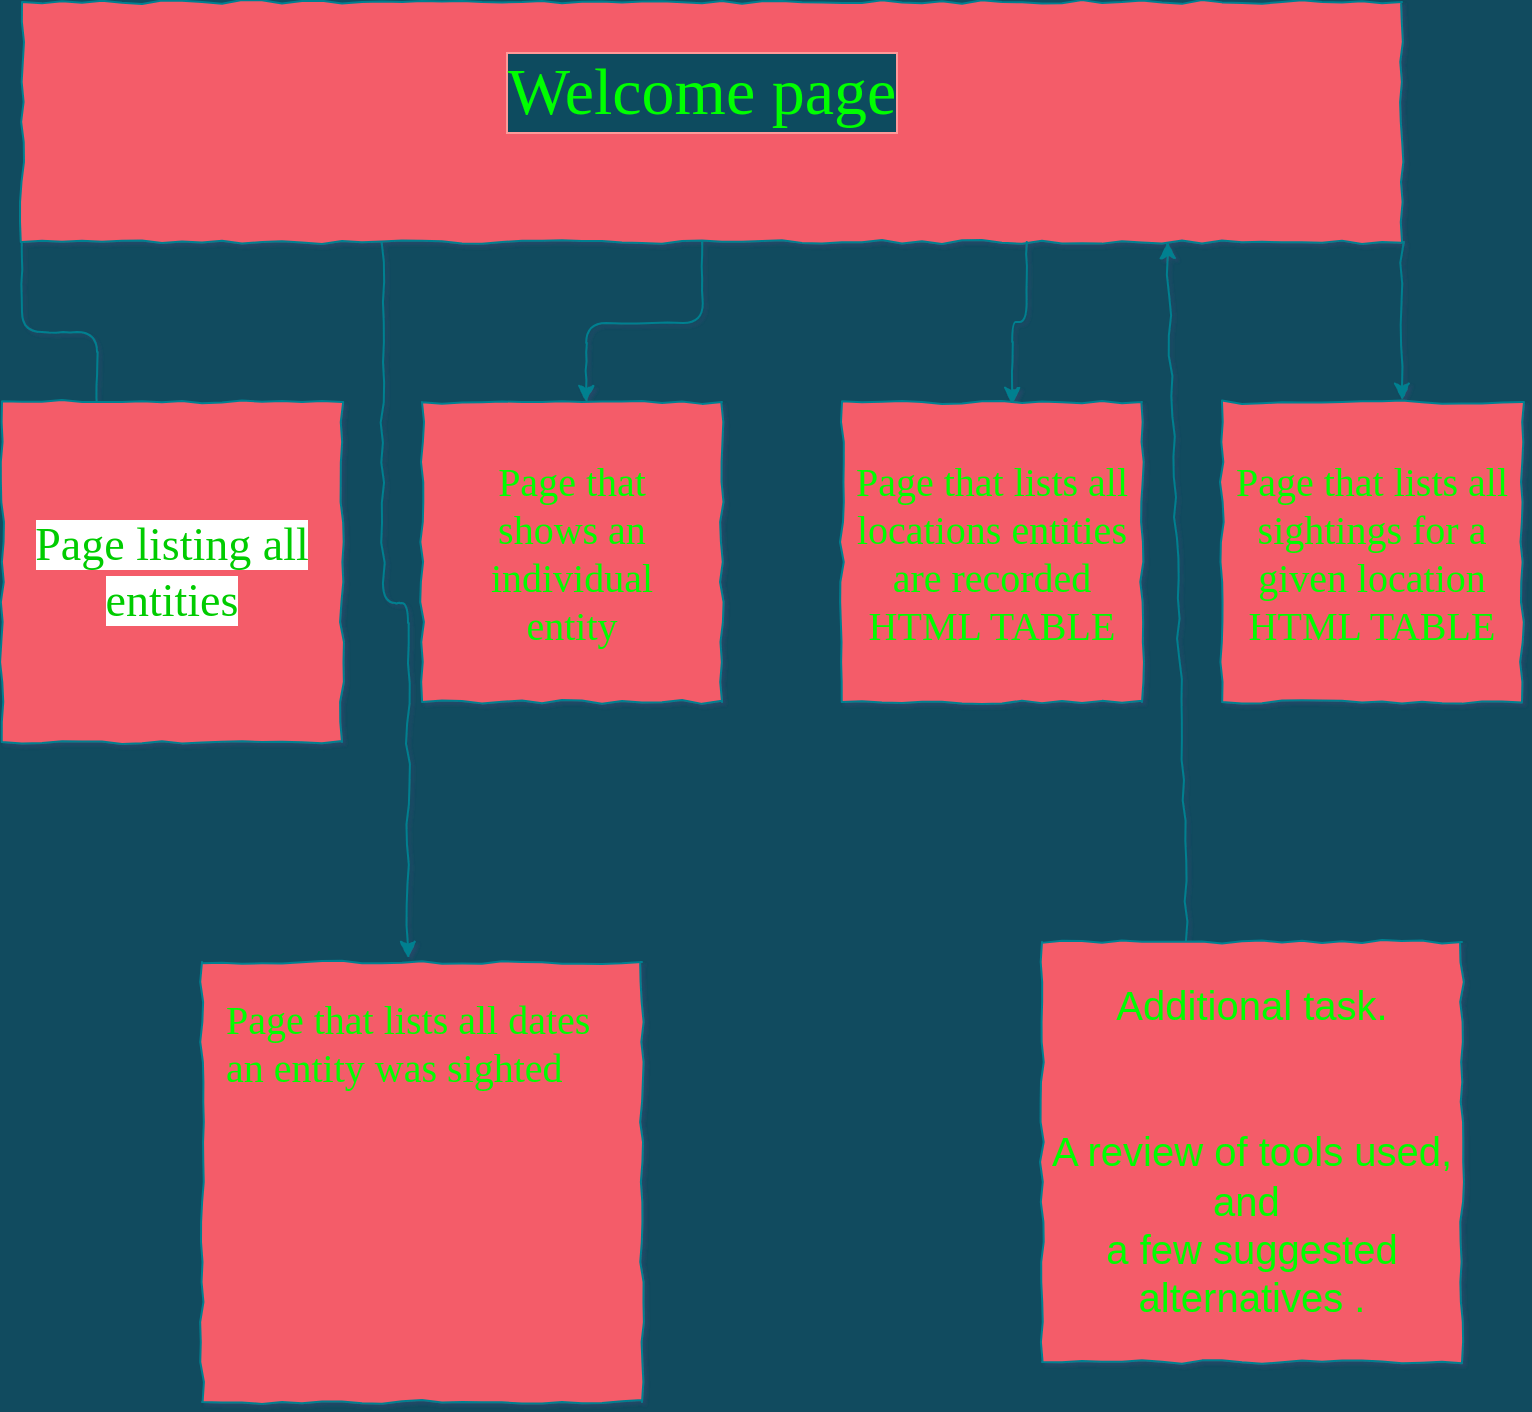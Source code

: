 <mxfile version="13.6.2" type="device"><diagram id="GEMetE6D3vrDahuX2tM9" name="Page-1"><mxGraphModel dx="1182" dy="826" grid="1" gridSize="10" guides="1" tooltips="1" connect="1" arrows="1" fold="1" page="1" pageScale="1" pageWidth="827" pageHeight="1169" background="#114B5F" math="0" shadow="1"><root><object label="" id="0"><mxCell/></object><mxCell id="1" parent="0"/><mxCell id="cf-IldIkhaYHItjPnDfv-11" style="edgeStyle=orthogonalEdgeStyle;orthogonalLoop=1;jettySize=auto;html=1;exitX=1;exitY=1;exitDx=0;exitDy=0;entryX=0.6;entryY=-0.007;entryDx=0;entryDy=0;entryPerimeter=0;fontFamily=Verdana;fontSize=14;strokeColor=#028090;fontColor=#E4FDE1;shadow=0;labelBackgroundColor=#114B5F;comic=1;" parent="1" source="qt9FUN0fBFprkS3T1dJH-1" target="qt9FUN0fBFprkS3T1dJH-5" edge="1"><mxGeometry relative="1" as="geometry"/></mxCell><mxCell id="cf-IldIkhaYHItjPnDfv-12" style="edgeStyle=orthogonalEdgeStyle;orthogonalLoop=1;jettySize=auto;html=1;exitX=0;exitY=1;exitDx=0;exitDy=0;entryX=0.25;entryY=0;entryDx=0;entryDy=0;fontFamily=Verdana;fontSize=14;strokeColor=#028090;fontColor=#E4FDE1;shadow=0;labelBackgroundColor=#114B5F;comic=1;" parent="1" source="qt9FUN0fBFprkS3T1dJH-1" target="cf-IldIkhaYHItjPnDfv-3" edge="1"><mxGeometry relative="1" as="geometry"/></mxCell><mxCell id="qt9FUN0fBFprkS3T1dJH-1" value="" style="whiteSpace=wrap;html=1;fontFamily=Verdana;fontSize=14;fillColor=#F45B69;strokeColor=#028090;fontColor=#E4FDE1;shadow=0;comic=1;" parent="1" vertex="1"><mxGeometry x="50" y="10" width="690" height="120" as="geometry"/></mxCell><mxCell id="qt9FUN0fBFprkS3T1dJH-2" value="" style="whiteSpace=wrap;html=1;aspect=fixed;fontFamily=Verdana;fontSize=14;fillColor=#F45B69;strokeColor=#028090;fontColor=#E4FDE1;shadow=0;comic=1;" parent="1" vertex="1"><mxGeometry x="40" y="210" width="170" height="170" as="geometry"/></mxCell><mxCell id="qt9FUN0fBFprkS3T1dJH-3" value="" style="whiteSpace=wrap;html=1;aspect=fixed;fontFamily=Verdana;fontSize=14;fillColor=#F45B69;strokeColor=#028090;fontColor=#E4FDE1;shadow=0;comic=1;" parent="1" vertex="1"><mxGeometry x="250" y="210" width="150" height="150" as="geometry"/></mxCell><mxCell id="qt9FUN0fBFprkS3T1dJH-4" value="" style="whiteSpace=wrap;html=1;aspect=fixed;fontFamily=Verdana;fontSize=14;fillColor=#F45B69;strokeColor=#028090;fontColor=#E4FDE1;shadow=0;comic=1;" parent="1" vertex="1"><mxGeometry x="460" y="210" width="150" height="150" as="geometry"/></mxCell><mxCell id="qt9FUN0fBFprkS3T1dJH-5" value="" style="whiteSpace=wrap;html=1;aspect=fixed;fontFamily=Verdana;fontSize=14;fillColor=#F45B69;strokeColor=#028090;fontColor=#E4FDE1;shadow=0;comic=1;" parent="1" vertex="1"><mxGeometry x="650" y="210" width="150" height="150" as="geometry"/></mxCell><mxCell id="cf-IldIkhaYHItjPnDfv-13" style="edgeStyle=orthogonalEdgeStyle;orthogonalLoop=1;jettySize=auto;html=1;entryX=0.547;entryY=0;entryDx=0;entryDy=0;entryPerimeter=0;fontFamily=Verdana;fontSize=14;strokeColor=#028090;fontColor=#E4FDE1;shadow=0;labelBackgroundColor=#114B5F;comic=1;" parent="1" target="qt9FUN0fBFprkS3T1dJH-3" edge="1"><mxGeometry relative="1" as="geometry"><mxPoint x="390" y="130" as="sourcePoint"/></mxGeometry></mxCell><mxCell id="cf-IldIkhaYHItjPnDfv-14" style="edgeStyle=orthogonalEdgeStyle;orthogonalLoop=1;jettySize=auto;html=1;exitX=0.728;exitY=1;exitDx=0;exitDy=0;entryX=0.567;entryY=0.007;entryDx=0;entryDy=0;entryPerimeter=0;fontFamily=Verdana;fontSize=14;strokeColor=#028090;fontColor=#E4FDE1;exitPerimeter=0;shadow=0;labelBackgroundColor=#114B5F;comic=1;" parent="1" source="qt9FUN0fBFprkS3T1dJH-1" target="qt9FUN0fBFprkS3T1dJH-4" edge="1"><mxGeometry relative="1" as="geometry"/></mxCell><mxCell id="cf-IldIkhaYHItjPnDfv-15" style="edgeStyle=orthogonalEdgeStyle;orthogonalLoop=1;jettySize=auto;html=1;entryX=0.468;entryY=-0.009;entryDx=0;entryDy=0;entryPerimeter=0;fontFamily=Verdana;fontSize=14;strokeColor=#028090;fontColor=#E4FDE1;shadow=0;labelBackgroundColor=#114B5F;comic=1;" parent="1" target="cf-IldIkhaYHItjPnDfv-7" edge="1"><mxGeometry relative="1" as="geometry"><mxPoint x="230" y="130" as="sourcePoint"/></mxGeometry></mxCell><mxCell id="cf-IldIkhaYHItjPnDfv-2" value="&lt;font style=&quot;font-size: 33px&quot; color=&quot;#00ff00&quot;&gt;Welcome page&lt;/font&gt;" style="text;html=1;strokeColor=none;fillColor=none;align=center;verticalAlign=middle;whiteSpace=wrap;fontFamily=Verdana;fontSize=33;labelBorderColor=#FF9999;fontColor=#E4FDE1;shadow=0;labelBackgroundColor=#114B5F;comic=1;" parent="1" vertex="1"><mxGeometry x="70" y="20" width="640" height="70" as="geometry"/></mxCell><mxCell id="cf-IldIkhaYHItjPnDfv-3" value="&lt;font style=&quot;font-size: 23px ; background-color: rgb(255 , 255 , 255)&quot;&gt;Page listing all entities&lt;/font&gt;" style="text;html=1;strokeColor=none;fillColor=none;align=center;verticalAlign=middle;whiteSpace=wrap;fontFamily=Verdana;fontSize=14;shadow=0;comic=1;fontColor=#00CC00;" parent="1" vertex="1"><mxGeometry x="50" y="220" width="150" height="150" as="geometry"/></mxCell><mxCell id="cf-IldIkhaYHItjPnDfv-4" value="&lt;font style=&quot;font-size: 20px&quot; color=&quot;#00ff00&quot;&gt;Page that shows an individual entity &lt;/font&gt;" style="text;html=1;strokeColor=none;fillColor=none;align=center;verticalAlign=middle;whiteSpace=wrap;fontFamily=Verdana;fontSize=14;fontColor=#E4FDE1;shadow=0;comic=1;" parent="1" vertex="1"><mxGeometry x="260" y="220" width="130" height="130" as="geometry"/></mxCell><mxCell id="cf-IldIkhaYHItjPnDfv-5" value="&lt;font style=&quot;font-size: 20px&quot; color=&quot;#00ff00&quot;&gt;Page that lists all locations entities are recorded&lt;br&gt;HTML TABLE&lt;/font&gt;" style="text;html=1;strokeColor=none;fillColor=none;align=center;verticalAlign=middle;whiteSpace=wrap;fontFamily=Verdana;fontSize=14;fontColor=#E4FDE1;shadow=0;comic=1;" parent="1" vertex="1"><mxGeometry x="460" y="210" width="150" height="150" as="geometry"/></mxCell><mxCell id="cf-IldIkhaYHItjPnDfv-6" value="&lt;font style=&quot;font-size: 20px&quot; color=&quot;#00ff00&quot;&gt;Page that lists all sightings for a given location&lt;br&gt;HTML TABLE&lt;/font&gt;" style="text;html=1;strokeColor=none;fillColor=none;align=center;verticalAlign=middle;whiteSpace=wrap;fontFamily=Verdana;fontSize=14;fontColor=#E4FDE1;shadow=0;comic=1;" parent="1" vertex="1"><mxGeometry x="650" y="210" width="150" height="150" as="geometry"/></mxCell><mxCell id="cf-IldIkhaYHItjPnDfv-7" value="" style="whiteSpace=wrap;html=1;aspect=fixed;fontFamily=Verdana;fontSize=14;fillColor=#F45B69;strokeColor=#028090;fontColor=#E4FDE1;shadow=0;comic=1;" parent="1" vertex="1"><mxGeometry x="140" y="490" width="220" height="220" as="geometry"/></mxCell><mxCell id="cf-IldIkhaYHItjPnDfv-10" value="&lt;font style=&quot;font-size: 20px&quot; color=&quot;#00ff00&quot;&gt;Page that lists all dates an entity was sighted&lt;/font&gt;" style="text;whiteSpace=wrap;html=1;fontSize=14;fontFamily=Verdana;fontColor=#E4FDE1;shadow=0;comic=1;" parent="1" vertex="1"><mxGeometry x="150" y="500" width="200" height="190" as="geometry"/></mxCell><mxCell id="UGEnT7CkYStcez--7mhI-1" value="" style="endArrow=classic;html=1;entryX=0.83;entryY=1;entryDx=0;entryDy=0;entryPerimeter=0;strokeColor=#028090;fontColor=#E4FDE1;shadow=0;labelBackgroundColor=#114B5F;comic=1;" edge="1" parent="1" target="qt9FUN0fBFprkS3T1dJH-1"><mxGeometry width="50" height="50" relative="1" as="geometry"><mxPoint x="633" y="490" as="sourcePoint"/><mxPoint x="460" y="100" as="targetPoint"/></mxGeometry></mxCell><mxCell id="UGEnT7CkYStcez--7mhI-2" value="&lt;font style=&quot;font-size: 20px&quot; color=&quot;#00ff00&quot;&gt;Additional task.&lt;br&gt;&lt;br&gt;&lt;br&gt;A review of tools used, and&amp;nbsp;&lt;br&gt;a few suggested alternatives .&lt;/font&gt;" style="whiteSpace=wrap;html=1;aspect=fixed;fillColor=#F45B69;strokeColor=#028090;fontColor=#E4FDE1;fontSize=17;shadow=0;comic=1;" vertex="1" parent="1"><mxGeometry x="560" y="480" width="210" height="210" as="geometry"/></mxCell></root></mxGraphModel></diagram></mxfile>